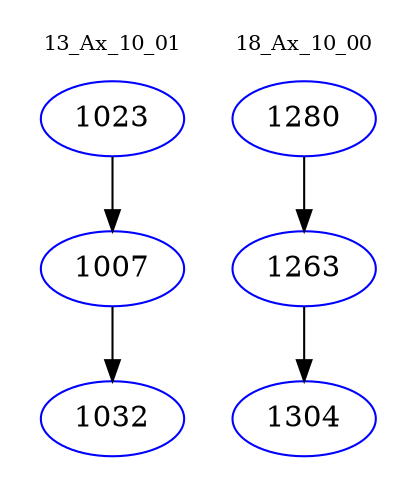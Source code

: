 digraph{
subgraph cluster_0 {
color = white
label = "13_Ax_10_01";
fontsize=10;
T0_1023 [label="1023", color="blue"]
T0_1023 -> T0_1007 [color="black"]
T0_1007 [label="1007", color="blue"]
T0_1007 -> T0_1032 [color="black"]
T0_1032 [label="1032", color="blue"]
}
subgraph cluster_1 {
color = white
label = "18_Ax_10_00";
fontsize=10;
T1_1280 [label="1280", color="blue"]
T1_1280 -> T1_1263 [color="black"]
T1_1263 [label="1263", color="blue"]
T1_1263 -> T1_1304 [color="black"]
T1_1304 [label="1304", color="blue"]
}
}
